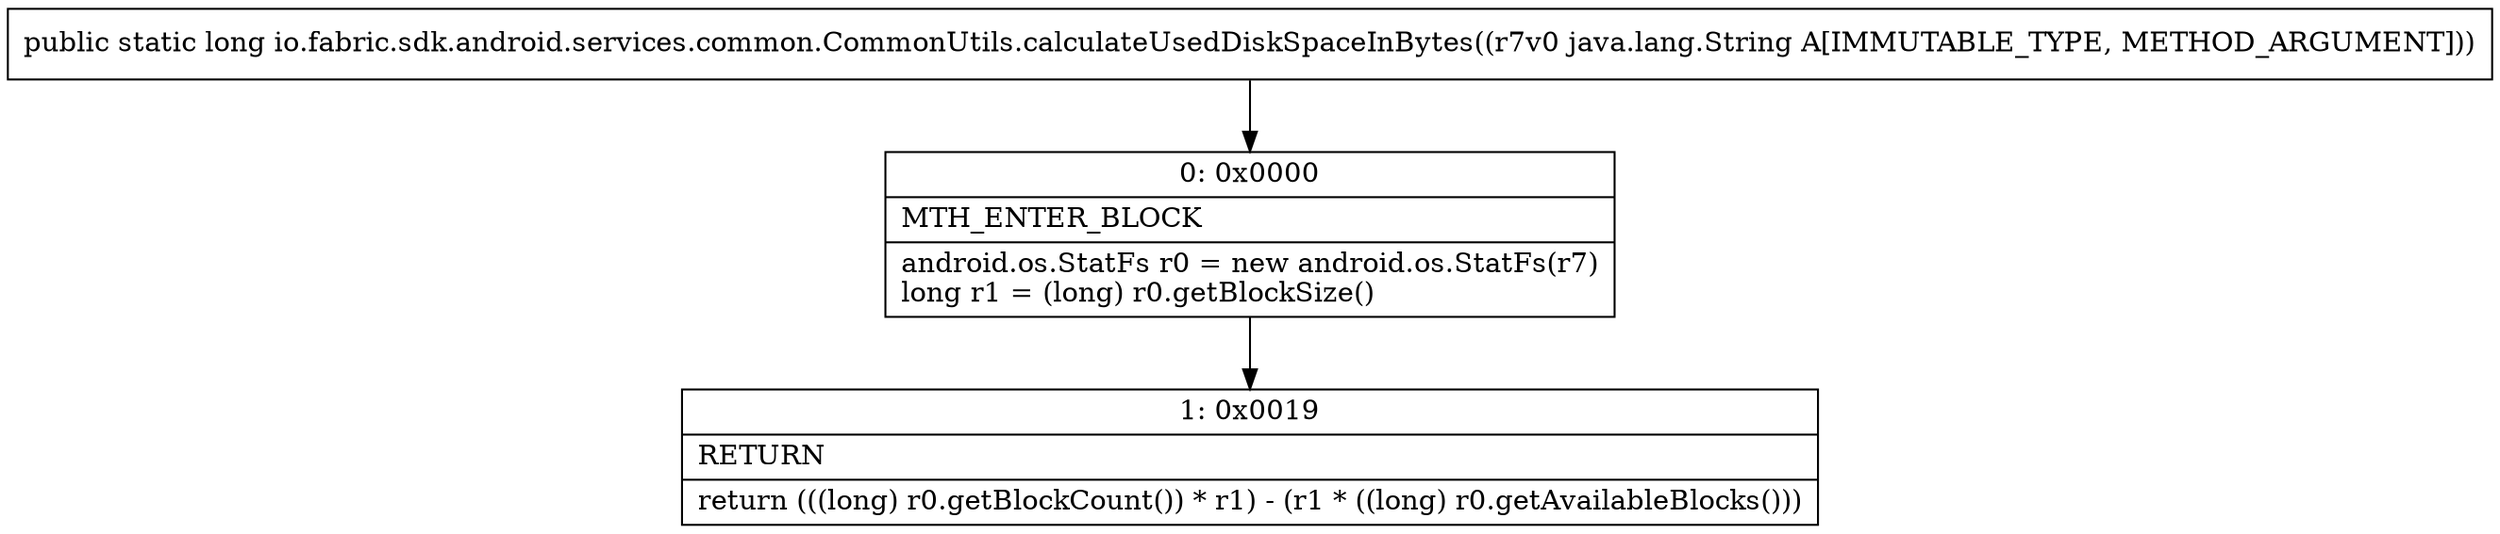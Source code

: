 digraph "CFG forio.fabric.sdk.android.services.common.CommonUtils.calculateUsedDiskSpaceInBytes(Ljava\/lang\/String;)J" {
Node_0 [shape=record,label="{0\:\ 0x0000|MTH_ENTER_BLOCK\l|android.os.StatFs r0 = new android.os.StatFs(r7)\llong r1 = (long) r0.getBlockSize()\l}"];
Node_1 [shape=record,label="{1\:\ 0x0019|RETURN\l|return (((long) r0.getBlockCount()) * r1) \- (r1 * ((long) r0.getAvailableBlocks()))\l}"];
MethodNode[shape=record,label="{public static long io.fabric.sdk.android.services.common.CommonUtils.calculateUsedDiskSpaceInBytes((r7v0 java.lang.String A[IMMUTABLE_TYPE, METHOD_ARGUMENT])) }"];
MethodNode -> Node_0;
Node_0 -> Node_1;
}

